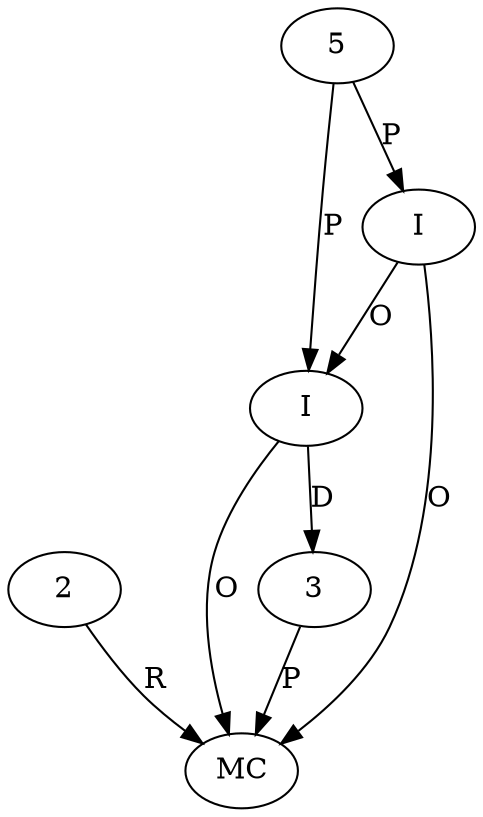 digraph "AUG" {

  1 [ label="MC" s="compareTo()" t="AbstractReadableInstantFieldProperty" l="677" ];
  2 [ t="Property" n="dummy_" ];
  3 [ t="DateTime" n="dt1" ];
  4 [ label="I" t="DateTime" l="673" ];
  5 [ t="long" v="null" n="TEST_TIME2" ];
  6 [ label="I" t="LocalDateTime" l="663" ];
  4 -> 1 [ label="O" ];
  2 -> 1 [ label="R" ];
  3 -> 1 [ label="P" ];
  6 -> 1 [ label="O" ];
  4 -> 3 [ label="D" ];
  6 -> 4 [ label="O" ];
  5 -> 4 [ label="P" ];
  5 -> 6 [ label="P" ];
}
